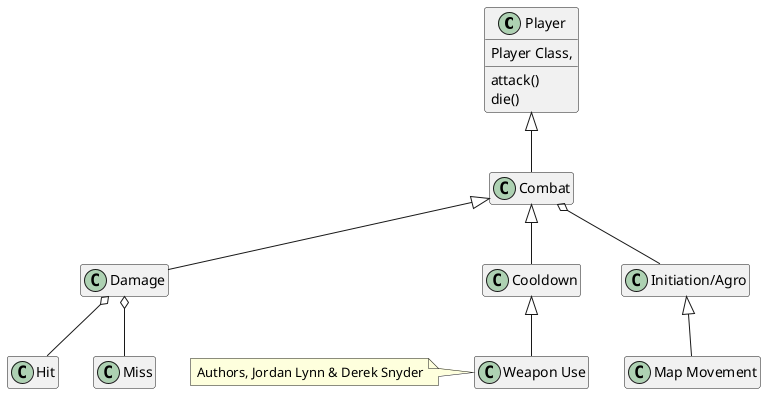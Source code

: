 @startuml

class Player{
    Player Class,
    attack()
    die()
}
Player<|--Combat
Combat <|-- Damage
Combat <|-- Cooldown
Combat o-- "Initiation/Agro"
"Initiation/Agro" <|-- "Map Movement"
Damage o-- Miss
Damage o-- Hit
Cooldown<|-- "Weapon Use"

note left: Authors, Jordan Lynn & Derek Snyder

 hide members 
 show Player methods
 show Player fields


 @enduml
